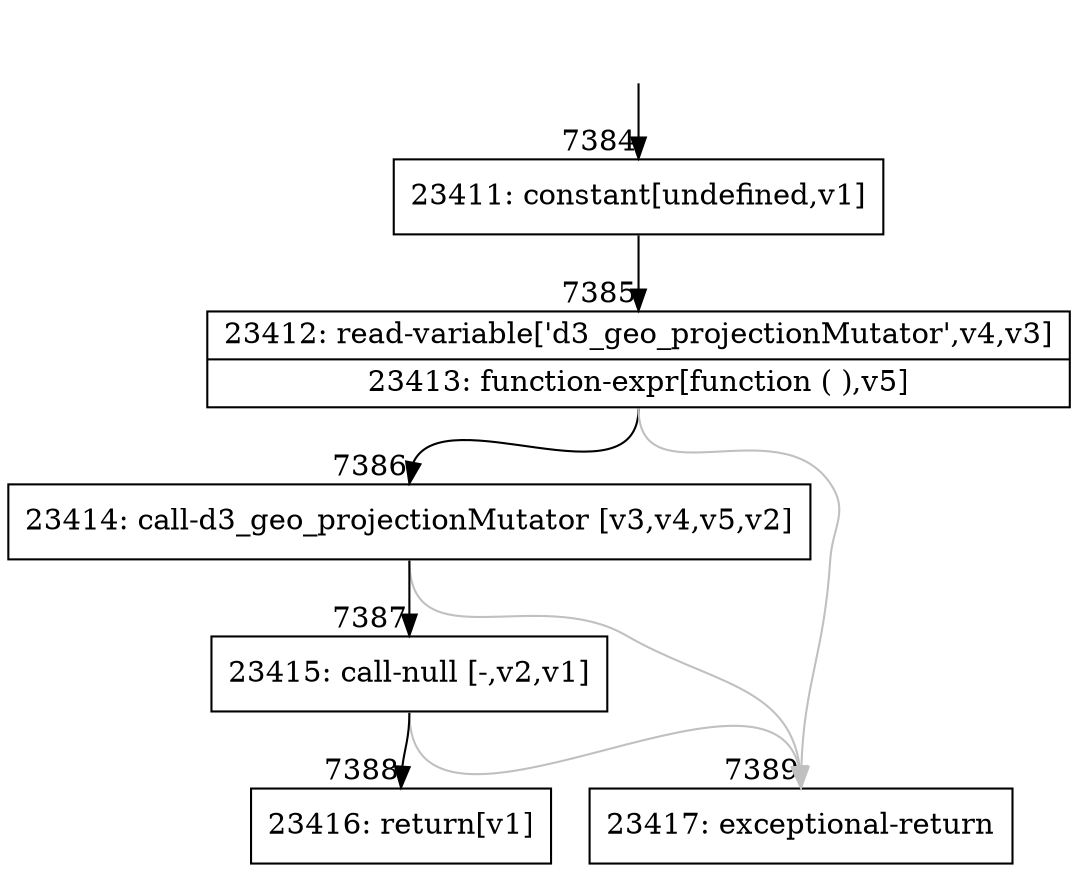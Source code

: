 digraph {
rankdir="TD"
BB_entry691[shape=none,label=""];
BB_entry691 -> BB7384 [tailport=s, headport=n, headlabel="    7384"]
BB7384 [shape=record label="{23411: constant[undefined,v1]}" ] 
BB7384 -> BB7385 [tailport=s, headport=n, headlabel="      7385"]
BB7385 [shape=record label="{23412: read-variable['d3_geo_projectionMutator',v4,v3]|23413: function-expr[function ( ),v5]}" ] 
BB7385 -> BB7386 [tailport=s, headport=n, headlabel="      7386"]
BB7385 -> BB7389 [tailport=s, headport=n, color=gray, headlabel="      7389"]
BB7386 [shape=record label="{23414: call-d3_geo_projectionMutator [v3,v4,v5,v2]}" ] 
BB7386 -> BB7387 [tailport=s, headport=n, headlabel="      7387"]
BB7386 -> BB7389 [tailport=s, headport=n, color=gray]
BB7387 [shape=record label="{23415: call-null [-,v2,v1]}" ] 
BB7387 -> BB7388 [tailport=s, headport=n, headlabel="      7388"]
BB7387 -> BB7389 [tailport=s, headport=n, color=gray]
BB7388 [shape=record label="{23416: return[v1]}" ] 
BB7389 [shape=record label="{23417: exceptional-return}" ] 
//#$~ 4303
}
